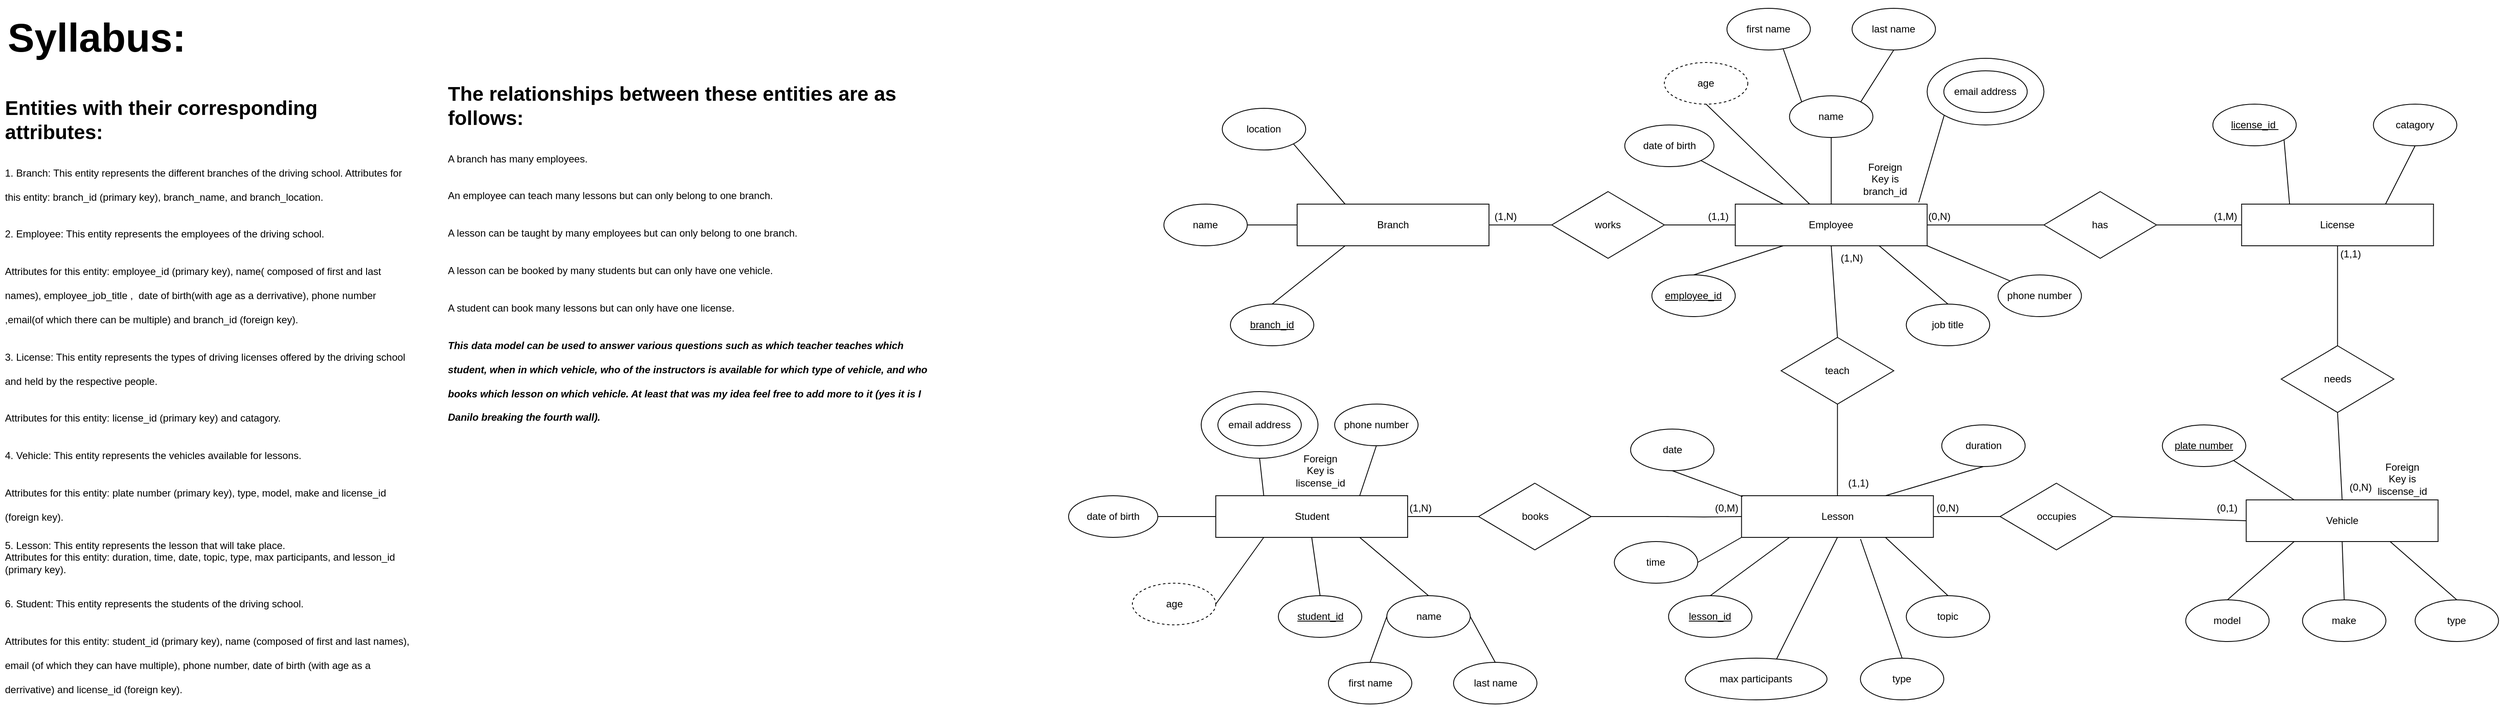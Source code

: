 <mxfile version="22.1.2" type="device">
  <diagram id="R2lEEEUBdFMjLlhIrx00" name="Page-1">
    <mxGraphModel dx="978" dy="571" grid="1" gridSize="10" guides="1" tooltips="1" connect="1" arrows="1" fold="1" page="1" pageScale="1" pageWidth="1100" pageHeight="850" math="0" shadow="0" extFonts="Permanent Marker^https://fonts.googleapis.com/css?family=Permanent+Marker">
      <root>
        <mxCell id="0" />
        <mxCell id="1" parent="0" />
        <mxCell id="PbmmIJs7A0wYKSqM8QZ1-18" value="&lt;h1 style=&quot;&quot;&gt;&lt;span style=&quot;background-color: initial;&quot;&gt;&lt;font style=&quot;font-size: 24px;&quot;&gt;Entities with their corresponding attributes:&lt;/font&gt;&lt;/span&gt;&lt;br&gt;&lt;/h1&gt;&lt;h1&gt;&lt;span style=&quot;font-size: 12px; font-weight: 400;&quot;&gt;1.&lt;span style=&quot;&quot;&gt; &lt;/span&gt;Branch: This entity represents the different branches of the driving school. Attributes for this entity: branch_id (primary key), branch_name, and branch_location.&lt;/span&gt;&lt;/h1&gt;&lt;h1&gt;&lt;span style=&quot;font-size: 12px; font-weight: 400;&quot;&gt;2.&lt;span style=&quot;&quot;&gt; &lt;/span&gt;Employee: This entity represents the employees of the driving school.&amp;nbsp;&lt;/span&gt;&lt;/h1&gt;&lt;h1&gt;&lt;span style=&quot;font-size: 12px; font-weight: 400;&quot;&gt;Attributes for this entity: employee_id (primary key), name( composed of first and last names), employee_job_title ,&amp;nbsp; date of birth(with age as a derrivative), phone number ,email(of which there can be multiple) and branch_id (foreign key).&lt;/span&gt;&lt;/h1&gt;&lt;h1&gt;&lt;span style=&quot;font-size: 12px; font-weight: 400;&quot;&gt;3.&lt;span style=&quot;&quot;&gt; &lt;/span&gt;License: This entity represents the types of driving licenses offered by the driving school and held by the respective people.&amp;nbsp;&lt;/span&gt;&lt;/h1&gt;&lt;h1&gt;&lt;span style=&quot;font-size: 12px; font-weight: 400;&quot;&gt;Attributes for this entity: license_id (primary key) and catagory.&lt;/span&gt;&lt;/h1&gt;&lt;h1&gt;&lt;span style=&quot;font-size: 12px; font-weight: 400;&quot;&gt;4.&lt;span style=&quot;&quot;&gt; &lt;/span&gt;Vehicle: This entity represents the vehicles available for lessons.&amp;nbsp;&lt;/span&gt;&lt;/h1&gt;&lt;h1&gt;&lt;span style=&quot;font-size: 12px; font-weight: 400;&quot;&gt;Attributes for this entity: plate number (primary key), type, model, make and license_id (foreign key).&lt;/span&gt;&lt;/h1&gt;&lt;div&gt;&lt;span style=&quot;font-size: 12px; font-weight: 400;&quot;&gt;5. Lesson: This entity represents the lesson that will take place.&lt;/span&gt;&lt;/div&gt;&lt;div&gt;&lt;span style=&quot;font-size: 12px; font-weight: 400;&quot;&gt;Attributes for this entity: duration, time, date, topic, type, max participants, and lesson_id (primary key).&amp;nbsp;&lt;/span&gt;&lt;/div&gt;&lt;h1&gt;&lt;span style=&quot;font-size: 12px; font-weight: 400;&quot;&gt;6.&lt;span style=&quot;&quot;&gt; &lt;/span&gt;Student: This entity represents the students of the driving school.&amp;nbsp;&lt;/span&gt;&lt;/h1&gt;&lt;h1&gt;&lt;span style=&quot;font-size: 12px; font-weight: 400;&quot;&gt;Attributes for this entity: student_id (primary key), name (composed of first and last names), email (of which they can have multiple), phone number, date of birth (with age as a derrivative) and license_id (foreign key).&lt;/span&gt;&lt;/h1&gt;" style="text;html=1;strokeColor=none;fillColor=none;spacing=5;spacingTop=-20;whiteSpace=wrap;overflow=hidden;rounded=0;" parent="1" vertex="1">
          <mxGeometry x="32.5" y="110" width="497.5" height="740" as="geometry" />
        </mxCell>
        <mxCell id="PbmmIJs7A0wYKSqM8QZ1-19" value="&lt;h1 style=&quot;text-align: left;&quot;&gt;The relationships between these entities are as follows:&lt;/h1&gt;&lt;h1 style=&quot;text-align: left;&quot;&gt;&lt;span style=&quot;font-size: 12px; font-weight: 400;&quot;&gt;A branch has many employees.&lt;/span&gt;&lt;/h1&gt;&lt;h1 style=&quot;text-align: left;&quot;&gt;&lt;span style=&quot;font-size: 12px; font-weight: 400;&quot;&gt;An employee can teach many lessons but can only belong to one branch.&lt;/span&gt;&lt;/h1&gt;&lt;h1 style=&quot;text-align: left;&quot;&gt;&lt;span style=&quot;font-size: 12px; font-weight: 400;&quot;&gt;A lesson can be taught by many employees but can only belong to one branch.&lt;/span&gt;&lt;/h1&gt;&lt;h1 style=&quot;text-align: left;&quot;&gt;&lt;span style=&quot;font-size: 12px; font-weight: 400;&quot;&gt;A lesson can be booked by many students but can only have one vehicle.&lt;/span&gt;&lt;/h1&gt;&lt;h1 style=&quot;text-align: left;&quot;&gt;&lt;span style=&quot;font-size: 12px; font-weight: 400;&quot;&gt;A student can book many lessons but can only have one license.&lt;/span&gt;&lt;/h1&gt;&lt;h1 style=&quot;text-align: left;&quot;&gt;&lt;span style=&quot;font-size: 12px;&quot;&gt;&lt;i&gt;This data model can be used to answer various questions such as which teacher teaches which student, when in which vehicle, who of the instructors is available for which type of vehicle, and who books which lesson on which vehicle. At least that was my idea feel free to add more to it (yes it is I Danilo breaking the fourth wall).&lt;/i&gt;&lt;/span&gt;&lt;/h1&gt;" style="text;html=1;strokeColor=none;fillColor=none;align=center;verticalAlign=middle;whiteSpace=wrap;rounded=0;" parent="1" vertex="1">
          <mxGeometry x="567.5" y="80" width="580" height="450" as="geometry" />
        </mxCell>
        <mxCell id="PbmmIJs7A0wYKSqM8QZ1-20" value="&lt;h1 style=&quot;text-align: left;&quot;&gt;&lt;font style=&quot;font-size: 48px;&quot;&gt;Syllabus:&lt;/font&gt;&lt;/h1&gt;" style="text;html=1;strokeColor=none;fillColor=none;align=center;verticalAlign=middle;whiteSpace=wrap;rounded=0;" parent="1" vertex="1">
          <mxGeometry x="32.5" y="10" width="230" height="70" as="geometry" />
        </mxCell>
        <mxCell id="Eazdyq1h2dUuFc-zY29B-1" value="&lt;u&gt;branch_id&lt;/u&gt;" style="ellipse;whiteSpace=wrap;html=1;" parent="1" vertex="1">
          <mxGeometry x="1507" y="365" width="100" height="50" as="geometry" />
        </mxCell>
        <mxCell id="Eazdyq1h2dUuFc-zY29B-2" style="rounded=0;orthogonalLoop=1;jettySize=auto;html=1;exitX=0.25;exitY=1;exitDx=0;exitDy=0;entryX=0.5;entryY=0;entryDx=0;entryDy=0;endArrow=none;endFill=0;" parent="1" source="Eazdyq1h2dUuFc-zY29B-3" target="Eazdyq1h2dUuFc-zY29B-1" edge="1">
          <mxGeometry relative="1" as="geometry" />
        </mxCell>
        <mxCell id="Eazdyq1h2dUuFc-zY29B-3" value="Branch" style="rounded=0;whiteSpace=wrap;html=1;" parent="1" vertex="1">
          <mxGeometry x="1587" y="245" width="230" height="50" as="geometry" />
        </mxCell>
        <mxCell id="Eazdyq1h2dUuFc-zY29B-4" style="rounded=0;orthogonalLoop=1;jettySize=auto;html=1;exitX=1;exitY=0.5;exitDx=0;exitDy=0;endArrow=none;endFill=0;" parent="1" source="Eazdyq1h2dUuFc-zY29B-5" edge="1">
          <mxGeometry relative="1" as="geometry">
            <mxPoint x="1587.25" y="270" as="targetPoint" />
          </mxGeometry>
        </mxCell>
        <mxCell id="Eazdyq1h2dUuFc-zY29B-5" value="name" style="ellipse;whiteSpace=wrap;html=1;" parent="1" vertex="1">
          <mxGeometry x="1427.25" y="245" width="100" height="50" as="geometry" />
        </mxCell>
        <mxCell id="Eazdyq1h2dUuFc-zY29B-6" style="rounded=0;orthogonalLoop=1;jettySize=auto;html=1;exitX=1;exitY=1;exitDx=0;exitDy=0;entryX=0.25;entryY=0;entryDx=0;entryDy=0;endArrow=none;endFill=0;" parent="1" source="Eazdyq1h2dUuFc-zY29B-7" target="Eazdyq1h2dUuFc-zY29B-3" edge="1">
          <mxGeometry relative="1" as="geometry" />
        </mxCell>
        <mxCell id="Eazdyq1h2dUuFc-zY29B-7" value="location" style="ellipse;whiteSpace=wrap;html=1;" parent="1" vertex="1">
          <mxGeometry x="1497.25" y="130" width="100" height="50" as="geometry" />
        </mxCell>
        <mxCell id="Eazdyq1h2dUuFc-zY29B-8" style="edgeStyle=orthogonalEdgeStyle;rounded=0;orthogonalLoop=1;jettySize=auto;html=1;entryX=1;entryY=0.5;entryDx=0;entryDy=0;endArrow=none;endFill=0;exitX=0;exitY=0.5;exitDx=0;exitDy=0;" parent="1" source="Eazdyq1h2dUuFc-zY29B-10" target="Eazdyq1h2dUuFc-zY29B-3" edge="1">
          <mxGeometry relative="1" as="geometry">
            <mxPoint x="1877.25" y="280" as="sourcePoint" />
          </mxGeometry>
        </mxCell>
        <mxCell id="Eazdyq1h2dUuFc-zY29B-9" value="(1,N)" style="text;html=1;strokeColor=none;fillColor=none;align=center;verticalAlign=middle;whiteSpace=wrap;rounded=0;" parent="1" vertex="1">
          <mxGeometry x="1807" y="245" width="60" height="30" as="geometry" />
        </mxCell>
        <mxCell id="Eazdyq1h2dUuFc-zY29B-10" value="works" style="rhombus;whiteSpace=wrap;html=1;" parent="1" vertex="1">
          <mxGeometry x="1892.25" y="230" width="135" height="80" as="geometry" />
        </mxCell>
        <mxCell id="Eazdyq1h2dUuFc-zY29B-13" value="&lt;u&gt;employee_id&lt;/u&gt;" style="ellipse;whiteSpace=wrap;html=1;" parent="1" vertex="1">
          <mxGeometry x="2012.25" y="330" width="100" height="50" as="geometry" />
        </mxCell>
        <mxCell id="Eazdyq1h2dUuFc-zY29B-14" style="rounded=0;orthogonalLoop=1;jettySize=auto;html=1;exitX=0.25;exitY=1;exitDx=0;exitDy=0;entryX=0.5;entryY=0;entryDx=0;entryDy=0;endArrow=none;endFill=0;" parent="1" source="Eazdyq1h2dUuFc-zY29B-15" target="Eazdyq1h2dUuFc-zY29B-13" edge="1">
          <mxGeometry relative="1" as="geometry" />
        </mxCell>
        <mxCell id="Eazdyq1h2dUuFc-zY29B-39" style="edgeStyle=orthogonalEdgeStyle;rounded=0;orthogonalLoop=1;jettySize=auto;html=1;exitX=1;exitY=0.5;exitDx=0;exitDy=0;entryX=0;entryY=0.5;entryDx=0;entryDy=0;endArrow=none;endFill=0;" parent="1" source="Eazdyq1h2dUuFc-zY29B-15" target="Eazdyq1h2dUuFc-zY29B-38" edge="1">
          <mxGeometry relative="1" as="geometry" />
        </mxCell>
        <mxCell id="Eazdyq1h2dUuFc-zY29B-15" value="Employee" style="rounded=0;whiteSpace=wrap;html=1;" parent="1" vertex="1">
          <mxGeometry x="2112.25" y="245" width="230" height="50" as="geometry" />
        </mxCell>
        <mxCell id="Eazdyq1h2dUuFc-zY29B-16" style="rounded=0;orthogonalLoop=1;jettySize=auto;html=1;exitX=0.5;exitY=0;exitDx=0;exitDy=0;endArrow=none;endFill=0;" parent="1" source="Eazdyq1h2dUuFc-zY29B-17" edge="1">
          <mxGeometry relative="1" as="geometry">
            <mxPoint x="2227.25" y="245" as="targetPoint" />
          </mxGeometry>
        </mxCell>
        <mxCell id="Eazdyq1h2dUuFc-zY29B-17" value="name" style="ellipse;whiteSpace=wrap;html=1;" parent="1" vertex="1">
          <mxGeometry x="2177.25" y="115" width="100" height="50" as="geometry" />
        </mxCell>
        <mxCell id="Eazdyq1h2dUuFc-zY29B-18" style="rounded=0;orthogonalLoop=1;jettySize=auto;html=1;exitX=0.5;exitY=0;exitDx=0;exitDy=0;entryX=0.75;entryY=1;entryDx=0;entryDy=0;endArrow=none;endFill=0;" parent="1" source="Eazdyq1h2dUuFc-zY29B-19" target="Eazdyq1h2dUuFc-zY29B-15" edge="1">
          <mxGeometry relative="1" as="geometry" />
        </mxCell>
        <mxCell id="Eazdyq1h2dUuFc-zY29B-19" value="job title" style="ellipse;whiteSpace=wrap;html=1;" parent="1" vertex="1">
          <mxGeometry x="2317.25" y="365" width="100" height="50" as="geometry" />
        </mxCell>
        <mxCell id="Eazdyq1h2dUuFc-zY29B-20" value="Foreign Key is branch_id" style="text;html=1;strokeColor=none;fillColor=none;align=center;verticalAlign=middle;whiteSpace=wrap;rounded=0;" parent="1" vertex="1">
          <mxGeometry x="2262.25" y="200" width="60" height="30" as="geometry" />
        </mxCell>
        <mxCell id="Eazdyq1h2dUuFc-zY29B-21" style="edgeStyle=orthogonalEdgeStyle;rounded=0;orthogonalLoop=1;jettySize=auto;html=1;exitX=1;exitY=0.5;exitDx=0;exitDy=0;entryX=0;entryY=0.5;entryDx=0;entryDy=0;endArrow=none;endFill=0;" parent="1" source="Eazdyq1h2dUuFc-zY29B-10" target="Eazdyq1h2dUuFc-zY29B-15" edge="1">
          <mxGeometry relative="1" as="geometry">
            <mxPoint x="2032.75" y="270" as="sourcePoint" />
          </mxGeometry>
        </mxCell>
        <mxCell id="Eazdyq1h2dUuFc-zY29B-22" value="(1,1)" style="text;html=1;strokeColor=none;fillColor=none;align=center;verticalAlign=middle;whiteSpace=wrap;rounded=0;" parent="1" vertex="1">
          <mxGeometry x="2062.25" y="245" width="60" height="30" as="geometry" />
        </mxCell>
        <mxCell id="Eazdyq1h2dUuFc-zY29B-23" value="(1,N)" style="text;html=1;strokeColor=none;fillColor=none;align=center;verticalAlign=middle;whiteSpace=wrap;rounded=0;" parent="1" vertex="1">
          <mxGeometry x="2222.25" y="295" width="60" height="30" as="geometry" />
        </mxCell>
        <mxCell id="Eazdyq1h2dUuFc-zY29B-24" style="rounded=0;orthogonalLoop=1;jettySize=auto;html=1;exitX=1;exitY=0;exitDx=0;exitDy=0;entryX=0.5;entryY=1;entryDx=0;entryDy=0;endArrow=none;endFill=0;" parent="1" source="Eazdyq1h2dUuFc-zY29B-17" target="Eazdyq1h2dUuFc-zY29B-25" edge="1">
          <mxGeometry relative="1" as="geometry">
            <mxPoint x="2272.75" y="-45" as="targetPoint" />
          </mxGeometry>
        </mxCell>
        <mxCell id="Eazdyq1h2dUuFc-zY29B-25" value="last name" style="ellipse;whiteSpace=wrap;html=1;" parent="1" vertex="1">
          <mxGeometry x="2252.25" y="10" width="100" height="50" as="geometry" />
        </mxCell>
        <mxCell id="Eazdyq1h2dUuFc-zY29B-26" style="rounded=0;orthogonalLoop=1;jettySize=auto;html=1;entryX=0;entryY=0;entryDx=0;entryDy=0;endArrow=none;endFill=0;exitX=0.676;exitY=0.98;exitDx=0;exitDy=0;exitPerimeter=0;" parent="1" source="Eazdyq1h2dUuFc-zY29B-27" target="Eazdyq1h2dUuFc-zY29B-17" edge="1">
          <mxGeometry relative="1" as="geometry">
            <mxPoint x="2172.75" y="-45" as="targetPoint" />
            <mxPoint x="2169.75" y="65" as="sourcePoint" />
          </mxGeometry>
        </mxCell>
        <mxCell id="Eazdyq1h2dUuFc-zY29B-27" value="first name" style="ellipse;whiteSpace=wrap;html=1;" parent="1" vertex="1">
          <mxGeometry x="2102.25" y="10" width="100" height="50" as="geometry" />
        </mxCell>
        <mxCell id="Eazdyq1h2dUuFc-zY29B-28" value="email address" style="ellipse;whiteSpace=wrap;html=1;" parent="1" vertex="1">
          <mxGeometry x="2342.25" y="70" width="140" height="80" as="geometry" />
        </mxCell>
        <mxCell id="Eazdyq1h2dUuFc-zY29B-113" style="rounded=0;orthogonalLoop=1;jettySize=auto;html=1;exitX=0;exitY=0;exitDx=0;exitDy=0;entryX=1;entryY=1;entryDx=0;entryDy=0;endArrow=none;endFill=0;" parent="1" source="Eazdyq1h2dUuFc-zY29B-30" target="Eazdyq1h2dUuFc-zY29B-15" edge="1">
          <mxGeometry relative="1" as="geometry" />
        </mxCell>
        <mxCell id="Eazdyq1h2dUuFc-zY29B-30" value="phone number" style="ellipse;whiteSpace=wrap;html=1;" parent="1" vertex="1">
          <mxGeometry x="2427.25" y="330" width="100" height="50" as="geometry" />
        </mxCell>
        <mxCell id="Eazdyq1h2dUuFc-zY29B-31" value="email address" style="ellipse;whiteSpace=wrap;html=1;" parent="1" vertex="1">
          <mxGeometry x="2362.25" y="85" width="100" height="50" as="geometry" />
        </mxCell>
        <mxCell id="Eazdyq1h2dUuFc-zY29B-32" style="rounded=0;orthogonalLoop=1;jettySize=auto;html=1;exitX=0;exitY=1;exitDx=0;exitDy=0;entryX=0.956;entryY=-0.04;entryDx=0;entryDy=0;entryPerimeter=0;endArrow=none;endFill=0;" parent="1" source="Eazdyq1h2dUuFc-zY29B-28" target="Eazdyq1h2dUuFc-zY29B-15" edge="1">
          <mxGeometry relative="1" as="geometry" />
        </mxCell>
        <mxCell id="Eazdyq1h2dUuFc-zY29B-33" style="rounded=0;orthogonalLoop=1;jettySize=auto;html=1;exitX=0.25;exitY=0;exitDx=0;exitDy=0;entryX=1;entryY=1;entryDx=0;entryDy=0;endArrow=none;endFill=0;" parent="1" source="Eazdyq1h2dUuFc-zY29B-15" target="Eazdyq1h2dUuFc-zY29B-34" edge="1">
          <mxGeometry relative="1" as="geometry">
            <mxPoint x="2077.25" y="-15" as="targetPoint" />
          </mxGeometry>
        </mxCell>
        <mxCell id="Eazdyq1h2dUuFc-zY29B-34" value="date of birth" style="ellipse;whiteSpace=wrap;html=1;" parent="1" vertex="1">
          <mxGeometry x="1979.75" y="150" width="107" height="50" as="geometry" />
        </mxCell>
        <mxCell id="Eazdyq1h2dUuFc-zY29B-35" style="rounded=0;orthogonalLoop=1;jettySize=auto;html=1;exitX=0.5;exitY=1;exitDx=0;exitDy=0;endArrow=none;endFill=0;" parent="1" source="Eazdyq1h2dUuFc-zY29B-36" target="Eazdyq1h2dUuFc-zY29B-15" edge="1">
          <mxGeometry relative="1" as="geometry" />
        </mxCell>
        <mxCell id="Eazdyq1h2dUuFc-zY29B-36" value="age" style="ellipse;whiteSpace=wrap;html=1;dashed=1;" parent="1" vertex="1">
          <mxGeometry x="2027.25" y="75" width="100" height="50" as="geometry" />
        </mxCell>
        <mxCell id="Eazdyq1h2dUuFc-zY29B-38" value="has" style="rhombus;whiteSpace=wrap;html=1;" parent="1" vertex="1">
          <mxGeometry x="2482.25" y="230" width="135" height="80" as="geometry" />
        </mxCell>
        <mxCell id="Eazdyq1h2dUuFc-zY29B-40" value="(0,N)" style="text;html=1;strokeColor=none;fillColor=none;align=center;verticalAlign=middle;whiteSpace=wrap;rounded=0;" parent="1" vertex="1">
          <mxGeometry x="2327.25" y="245" width="60" height="30" as="geometry" />
        </mxCell>
        <mxCell id="Eazdyq1h2dUuFc-zY29B-41" style="rounded=0;orthogonalLoop=1;jettySize=auto;html=1;exitX=1;exitY=1;exitDx=0;exitDy=0;entryX=0.25;entryY=0;entryDx=0;entryDy=0;endArrow=none;endFill=0;" parent="1" source="Eazdyq1h2dUuFc-zY29B-42" target="Eazdyq1h2dUuFc-zY29B-43" edge="1">
          <mxGeometry relative="1" as="geometry" />
        </mxCell>
        <mxCell id="Eazdyq1h2dUuFc-zY29B-42" value="&lt;u&gt;license_id&amp;nbsp;&lt;/u&gt;" style="ellipse;whiteSpace=wrap;html=1;" parent="1" vertex="1">
          <mxGeometry x="2684.75" y="125" width="100" height="50" as="geometry" />
        </mxCell>
        <mxCell id="Eazdyq1h2dUuFc-zY29B-45" style="rounded=0;orthogonalLoop=1;jettySize=auto;html=1;exitX=0;exitY=0.5;exitDx=0;exitDy=0;entryX=1;entryY=0.5;entryDx=0;entryDy=0;endArrow=none;endFill=0;" parent="1" source="Eazdyq1h2dUuFc-zY29B-43" target="Eazdyq1h2dUuFc-zY29B-38" edge="1">
          <mxGeometry relative="1" as="geometry" />
        </mxCell>
        <mxCell id="Eazdyq1h2dUuFc-zY29B-43" value="License" style="rounded=0;whiteSpace=wrap;html=1;" parent="1" vertex="1">
          <mxGeometry x="2719.25" y="245" width="230" height="50" as="geometry" />
        </mxCell>
        <mxCell id="Eazdyq1h2dUuFc-zY29B-46" style="rounded=0;orthogonalLoop=1;jettySize=auto;html=1;exitX=0.5;exitY=1;exitDx=0;exitDy=0;entryX=0.75;entryY=0;entryDx=0;entryDy=0;endArrow=none;endFill=0;" parent="1" source="Eazdyq1h2dUuFc-zY29B-44" target="Eazdyq1h2dUuFc-zY29B-43" edge="1">
          <mxGeometry relative="1" as="geometry" />
        </mxCell>
        <mxCell id="Eazdyq1h2dUuFc-zY29B-44" value="catagory" style="ellipse;whiteSpace=wrap;html=1;" parent="1" vertex="1">
          <mxGeometry x="2877.25" y="125" width="100" height="50" as="geometry" />
        </mxCell>
        <mxCell id="Eazdyq1h2dUuFc-zY29B-48" style="edgeStyle=orthogonalEdgeStyle;rounded=0;orthogonalLoop=1;jettySize=auto;html=1;exitX=0.5;exitY=0;exitDx=0;exitDy=0;entryX=0.5;entryY=1;entryDx=0;entryDy=0;endArrow=none;endFill=0;" parent="1" source="Eazdyq1h2dUuFc-zY29B-47" target="Eazdyq1h2dUuFc-zY29B-43" edge="1">
          <mxGeometry relative="1" as="geometry" />
        </mxCell>
        <mxCell id="Eazdyq1h2dUuFc-zY29B-62" style="rounded=0;orthogonalLoop=1;jettySize=auto;html=1;exitX=0.5;exitY=1;exitDx=0;exitDy=0;entryX=0.5;entryY=0;entryDx=0;entryDy=0;endArrow=none;endFill=0;" parent="1" source="Eazdyq1h2dUuFc-zY29B-47" target="Eazdyq1h2dUuFc-zY29B-53" edge="1">
          <mxGeometry relative="1" as="geometry" />
        </mxCell>
        <mxCell id="Eazdyq1h2dUuFc-zY29B-47" value="needs" style="rhombus;whiteSpace=wrap;html=1;" parent="1" vertex="1">
          <mxGeometry x="2766.75" y="415" width="135" height="80" as="geometry" />
        </mxCell>
        <mxCell id="Eazdyq1h2dUuFc-zY29B-49" value="(1,M)" style="text;html=1;strokeColor=none;fillColor=none;align=center;verticalAlign=middle;whiteSpace=wrap;rounded=0;" parent="1" vertex="1">
          <mxGeometry x="2669.75" y="245" width="60" height="30" as="geometry" />
        </mxCell>
        <mxCell id="Eazdyq1h2dUuFc-zY29B-50" value="(1,1)" style="text;html=1;strokeColor=none;fillColor=none;align=center;verticalAlign=middle;whiteSpace=wrap;rounded=0;" parent="1" vertex="1">
          <mxGeometry x="2819.75" y="290" width="60" height="30" as="geometry" />
        </mxCell>
        <mxCell id="Eazdyq1h2dUuFc-zY29B-51" value="&lt;u&gt;plate number&lt;/u&gt;" style="ellipse;whiteSpace=wrap;html=1;" parent="1" vertex="1">
          <mxGeometry x="2624.25" y="510" width="100" height="50" as="geometry" />
        </mxCell>
        <mxCell id="Eazdyq1h2dUuFc-zY29B-53" value="Vehicle" style="rounded=0;whiteSpace=wrap;html=1;" parent="1" vertex="1">
          <mxGeometry x="2724.75" y="600" width="230" height="50" as="geometry" />
        </mxCell>
        <mxCell id="Eazdyq1h2dUuFc-zY29B-54" style="rounded=0;orthogonalLoop=1;jettySize=auto;html=1;exitX=0.5;exitY=0;exitDx=0;exitDy=0;entryX=0.75;entryY=1;entryDx=0;entryDy=0;endArrow=none;endFill=0;" parent="1" source="Eazdyq1h2dUuFc-zY29B-55" target="Eazdyq1h2dUuFc-zY29B-53" edge="1">
          <mxGeometry relative="1" as="geometry" />
        </mxCell>
        <mxCell id="Eazdyq1h2dUuFc-zY29B-55" value="type" style="ellipse;whiteSpace=wrap;html=1;" parent="1" vertex="1">
          <mxGeometry x="2927.25" y="720" width="100" height="50" as="geometry" />
        </mxCell>
        <mxCell id="Eazdyq1h2dUuFc-zY29B-56" value="Foreign Key is liscense_id" style="text;html=1;strokeColor=none;fillColor=none;align=center;verticalAlign=middle;whiteSpace=wrap;rounded=0;" parent="1" vertex="1">
          <mxGeometry x="2882.25" y="560" width="60" height="30" as="geometry" />
        </mxCell>
        <mxCell id="Eazdyq1h2dUuFc-zY29B-57" value="(0,N)" style="text;html=1;strokeColor=none;fillColor=none;align=center;verticalAlign=middle;whiteSpace=wrap;rounded=0;" parent="1" vertex="1">
          <mxGeometry x="2832.25" y="570" width="60" height="30" as="geometry" />
        </mxCell>
        <mxCell id="Eazdyq1h2dUuFc-zY29B-58" style="rounded=0;orthogonalLoop=1;jettySize=auto;html=1;exitX=0.5;exitY=0;exitDx=0;exitDy=0;entryX=0.5;entryY=1;entryDx=0;entryDy=0;endArrow=none;endFill=0;" parent="1" source="Eazdyq1h2dUuFc-zY29B-59" target="Eazdyq1h2dUuFc-zY29B-53" edge="1">
          <mxGeometry relative="1" as="geometry" />
        </mxCell>
        <mxCell id="Eazdyq1h2dUuFc-zY29B-59" value="make" style="ellipse;whiteSpace=wrap;html=1;" parent="1" vertex="1">
          <mxGeometry x="2792.25" y="720" width="100" height="50" as="geometry" />
        </mxCell>
        <mxCell id="Eazdyq1h2dUuFc-zY29B-60" style="rounded=0;orthogonalLoop=1;jettySize=auto;html=1;exitX=0.5;exitY=0;exitDx=0;exitDy=0;entryX=0.25;entryY=1;entryDx=0;entryDy=0;endArrow=none;endFill=0;" parent="1" source="Eazdyq1h2dUuFc-zY29B-61" target="Eazdyq1h2dUuFc-zY29B-53" edge="1">
          <mxGeometry relative="1" as="geometry" />
        </mxCell>
        <mxCell id="Eazdyq1h2dUuFc-zY29B-61" value="model" style="ellipse;whiteSpace=wrap;html=1;" parent="1" vertex="1">
          <mxGeometry x="2652.25" y="720" width="100" height="50" as="geometry" />
        </mxCell>
        <mxCell id="Eazdyq1h2dUuFc-zY29B-63" value="&lt;u&gt;student_id&lt;/u&gt;" style="ellipse;whiteSpace=wrap;html=1;" parent="1" vertex="1">
          <mxGeometry x="1564.5" y="715" width="100" height="50" as="geometry" />
        </mxCell>
        <mxCell id="Eazdyq1h2dUuFc-zY29B-64" style="rounded=0;orthogonalLoop=1;jettySize=auto;html=1;exitX=0.5;exitY=1;exitDx=0;exitDy=0;entryX=0.5;entryY=0;entryDx=0;entryDy=0;endArrow=none;endFill=0;" parent="1" source="Eazdyq1h2dUuFc-zY29B-66" target="Eazdyq1h2dUuFc-zY29B-63" edge="1">
          <mxGeometry relative="1" as="geometry" />
        </mxCell>
        <mxCell id="Eazdyq1h2dUuFc-zY29B-65" style="edgeStyle=orthogonalEdgeStyle;rounded=0;orthogonalLoop=1;jettySize=auto;html=1;exitX=1;exitY=0.5;exitDx=0;exitDy=0;entryX=0;entryY=0.5;entryDx=0;entryDy=0;endArrow=none;endFill=0;" parent="1" source="Eazdyq1h2dUuFc-zY29B-66" target="Eazdyq1h2dUuFc-zY29B-71" edge="1">
          <mxGeometry relative="1" as="geometry" />
        </mxCell>
        <mxCell id="Eazdyq1h2dUuFc-zY29B-66" value="Student" style="rounded=0;whiteSpace=wrap;html=1;" parent="1" vertex="1">
          <mxGeometry x="1489.5" y="595" width="230" height="50" as="geometry" />
        </mxCell>
        <mxCell id="Eazdyq1h2dUuFc-zY29B-67" style="rounded=0;orthogonalLoop=1;jettySize=auto;html=1;exitX=0.5;exitY=0;exitDx=0;exitDy=0;entryX=0.75;entryY=1;entryDx=0;entryDy=0;endArrow=none;endFill=0;" parent="1" source="Eazdyq1h2dUuFc-zY29B-68" target="Eazdyq1h2dUuFc-zY29B-66" edge="1">
          <mxGeometry relative="1" as="geometry" />
        </mxCell>
        <mxCell id="Eazdyq1h2dUuFc-zY29B-68" value="name" style="ellipse;whiteSpace=wrap;html=1;" parent="1" vertex="1">
          <mxGeometry x="1694.5" y="715" width="100" height="50" as="geometry" />
        </mxCell>
        <mxCell id="Eazdyq1h2dUuFc-zY29B-69" value="Foreign Key is liscense_id" style="text;html=1;strokeColor=none;fillColor=none;align=center;verticalAlign=middle;whiteSpace=wrap;rounded=0;" parent="1" vertex="1">
          <mxGeometry x="1584.5" y="550" width="60" height="30" as="geometry" />
        </mxCell>
        <mxCell id="Eazdyq1h2dUuFc-zY29B-70" style="edgeStyle=orthogonalEdgeStyle;rounded=0;orthogonalLoop=1;jettySize=auto;html=1;exitX=1;exitY=0.5;exitDx=0;exitDy=0;endArrow=none;endFill=0;" parent="1" source="Eazdyq1h2dUuFc-zY29B-71" edge="1">
          <mxGeometry relative="1" as="geometry">
            <mxPoint x="2032.25" y="620" as="targetPoint" />
          </mxGeometry>
        </mxCell>
        <mxCell id="Eazdyq1h2dUuFc-zY29B-71" value="books" style="rhombus;whiteSpace=wrap;html=1;" parent="1" vertex="1">
          <mxGeometry x="1804.5" y="580" width="135" height="80" as="geometry" />
        </mxCell>
        <mxCell id="Eazdyq1h2dUuFc-zY29B-73" value="(1,N)" style="text;html=1;strokeColor=none;fillColor=none;align=center;verticalAlign=middle;whiteSpace=wrap;rounded=0;" parent="1" vertex="1">
          <mxGeometry x="1704.5" y="595" width="60" height="30" as="geometry" />
        </mxCell>
        <mxCell id="Eazdyq1h2dUuFc-zY29B-76" style="rounded=0;orthogonalLoop=1;jettySize=auto;html=1;exitX=0.5;exitY=0;exitDx=0;exitDy=0;entryX=1;entryY=0.5;entryDx=0;entryDy=0;endArrow=none;endFill=0;" parent="1" source="Eazdyq1h2dUuFc-zY29B-77" target="Eazdyq1h2dUuFc-zY29B-68" edge="1">
          <mxGeometry relative="1" as="geometry">
            <mxPoint x="1742" y="725" as="targetPoint" />
          </mxGeometry>
        </mxCell>
        <mxCell id="Eazdyq1h2dUuFc-zY29B-77" value="last name" style="ellipse;whiteSpace=wrap;html=1;" parent="1" vertex="1">
          <mxGeometry x="1774.5" y="795" width="100" height="50" as="geometry" />
        </mxCell>
        <mxCell id="Eazdyq1h2dUuFc-zY29B-78" style="rounded=0;orthogonalLoop=1;jettySize=auto;html=1;exitX=0.5;exitY=0;exitDx=0;exitDy=0;entryX=0;entryY=0.5;entryDx=0;entryDy=0;endArrow=none;endFill=0;" parent="1" source="Eazdyq1h2dUuFc-zY29B-79" target="Eazdyq1h2dUuFc-zY29B-68" edge="1">
          <mxGeometry relative="1" as="geometry">
            <mxPoint x="1644" y="740" as="targetPoint" />
          </mxGeometry>
        </mxCell>
        <mxCell id="Eazdyq1h2dUuFc-zY29B-79" value="first name" style="ellipse;whiteSpace=wrap;html=1;" parent="1" vertex="1">
          <mxGeometry x="1624.5" y="795" width="100" height="50" as="geometry" />
        </mxCell>
        <mxCell id="Eazdyq1h2dUuFc-zY29B-87" style="rounded=0;orthogonalLoop=1;jettySize=auto;html=1;exitX=0.5;exitY=1;exitDx=0;exitDy=0;entryX=0.25;entryY=0;entryDx=0;entryDy=0;endArrow=none;endFill=0;" parent="1" source="Eazdyq1h2dUuFc-zY29B-80" target="Eazdyq1h2dUuFc-zY29B-66" edge="1">
          <mxGeometry relative="1" as="geometry" />
        </mxCell>
        <mxCell id="Eazdyq1h2dUuFc-zY29B-80" value="email address" style="ellipse;whiteSpace=wrap;html=1;" parent="1" vertex="1">
          <mxGeometry x="1472" y="470" width="140" height="80" as="geometry" />
        </mxCell>
        <mxCell id="Eazdyq1h2dUuFc-zY29B-88" style="rounded=0;orthogonalLoop=1;jettySize=auto;html=1;exitX=0.5;exitY=1;exitDx=0;exitDy=0;entryX=0.75;entryY=0;entryDx=0;entryDy=0;endArrow=none;endFill=0;" parent="1" source="Eazdyq1h2dUuFc-zY29B-81" target="Eazdyq1h2dUuFc-zY29B-66" edge="1">
          <mxGeometry relative="1" as="geometry" />
        </mxCell>
        <mxCell id="Eazdyq1h2dUuFc-zY29B-81" value="phone number" style="ellipse;whiteSpace=wrap;html=1;" parent="1" vertex="1">
          <mxGeometry x="1632" y="485" width="100" height="50" as="geometry" />
        </mxCell>
        <mxCell id="Eazdyq1h2dUuFc-zY29B-82" value="email address" style="ellipse;whiteSpace=wrap;html=1;" parent="1" vertex="1">
          <mxGeometry x="1492" y="485" width="100" height="50" as="geometry" />
        </mxCell>
        <mxCell id="Eazdyq1h2dUuFc-zY29B-83" style="rounded=0;orthogonalLoop=1;jettySize=auto;html=1;exitX=1;exitY=0.5;exitDx=0;exitDy=0;entryX=0;entryY=0.5;entryDx=0;entryDy=0;endArrow=none;endFill=0;" parent="1" source="Eazdyq1h2dUuFc-zY29B-84" target="Eazdyq1h2dUuFc-zY29B-66" edge="1">
          <mxGeometry relative="1" as="geometry" />
        </mxCell>
        <mxCell id="Eazdyq1h2dUuFc-zY29B-84" value="date of birth" style="ellipse;whiteSpace=wrap;html=1;" parent="1" vertex="1">
          <mxGeometry x="1313" y="595" width="107" height="50" as="geometry" />
        </mxCell>
        <mxCell id="Eazdyq1h2dUuFc-zY29B-85" value="age" style="ellipse;whiteSpace=wrap;html=1;dashed=1;" parent="1" vertex="1">
          <mxGeometry x="1389.5" y="700" width="100" height="50" as="geometry" />
        </mxCell>
        <mxCell id="Eazdyq1h2dUuFc-zY29B-86" style="rounded=0;orthogonalLoop=1;jettySize=auto;html=1;exitX=0.25;exitY=1;exitDx=0;exitDy=0;entryX=1;entryY=0.5;entryDx=0;entryDy=0;endArrow=none;endFill=0;" parent="1" source="Eazdyq1h2dUuFc-zY29B-66" target="Eazdyq1h2dUuFc-zY29B-85" edge="1">
          <mxGeometry relative="1" as="geometry">
            <mxPoint x="1532.5" y="725" as="sourcePoint" />
          </mxGeometry>
        </mxCell>
        <mxCell id="Eazdyq1h2dUuFc-zY29B-89" value="&lt;u&gt;lesson_id&lt;/u&gt;" style="ellipse;whiteSpace=wrap;html=1;" parent="1" vertex="1">
          <mxGeometry x="2032.25" y="715" width="100" height="50" as="geometry" />
        </mxCell>
        <mxCell id="Eazdyq1h2dUuFc-zY29B-90" style="rounded=0;orthogonalLoop=1;jettySize=auto;html=1;exitX=0.25;exitY=1;exitDx=0;exitDy=0;entryX=0.5;entryY=0;entryDx=0;entryDy=0;endArrow=none;endFill=0;" parent="1" source="Eazdyq1h2dUuFc-zY29B-91" target="Eazdyq1h2dUuFc-zY29B-89" edge="1">
          <mxGeometry relative="1" as="geometry" />
        </mxCell>
        <mxCell id="Eazdyq1h2dUuFc-zY29B-91" value="Lesson" style="rounded=0;whiteSpace=wrap;html=1;" parent="1" vertex="1">
          <mxGeometry x="2119.75" y="595" width="230" height="50" as="geometry" />
        </mxCell>
        <mxCell id="Eazdyq1h2dUuFc-zY29B-92" value="type" style="ellipse;whiteSpace=wrap;html=1;" parent="1" vertex="1">
          <mxGeometry x="2262.25" y="790" width="100" height="50" as="geometry" />
        </mxCell>
        <mxCell id="Eazdyq1h2dUuFc-zY29B-93" style="rounded=0;orthogonalLoop=1;jettySize=auto;html=1;exitX=0.5;exitY=0;exitDx=0;exitDy=0;entryX=0.75;entryY=1;entryDx=0;entryDy=0;endArrow=none;endFill=0;" parent="1" source="Eazdyq1h2dUuFc-zY29B-94" target="Eazdyq1h2dUuFc-zY29B-91" edge="1">
          <mxGeometry relative="1" as="geometry" />
        </mxCell>
        <mxCell id="Eazdyq1h2dUuFc-zY29B-94" value="topic" style="ellipse;whiteSpace=wrap;html=1;" parent="1" vertex="1">
          <mxGeometry x="2317.25" y="715" width="100" height="50" as="geometry" />
        </mxCell>
        <mxCell id="Eazdyq1h2dUuFc-zY29B-95" style="rounded=0;orthogonalLoop=1;jettySize=auto;html=1;exitX=0.5;exitY=1;exitDx=0;exitDy=0;entryX=0.75;entryY=0;entryDx=0;entryDy=0;endArrow=none;endFill=0;" parent="1" source="Eazdyq1h2dUuFc-zY29B-96" target="Eazdyq1h2dUuFc-zY29B-91" edge="1">
          <mxGeometry relative="1" as="geometry" />
        </mxCell>
        <mxCell id="Eazdyq1h2dUuFc-zY29B-96" value="duration" style="ellipse;whiteSpace=wrap;html=1;" parent="1" vertex="1">
          <mxGeometry x="2359.75" y="510" width="100" height="50" as="geometry" />
        </mxCell>
        <mxCell id="Eazdyq1h2dUuFc-zY29B-97" style="rounded=0;orthogonalLoop=1;jettySize=auto;html=1;exitX=0.5;exitY=1;exitDx=0;exitDy=0;entryX=0.5;entryY=1;entryDx=0;entryDy=0;endArrow=none;endFill=0;" parent="1" source="Eazdyq1h2dUuFc-zY29B-98" target="Eazdyq1h2dUuFc-zY29B-91" edge="1">
          <mxGeometry relative="1" as="geometry">
            <mxPoint x="2018.75" y="595" as="targetPoint" />
          </mxGeometry>
        </mxCell>
        <mxCell id="Eazdyq1h2dUuFc-zY29B-98" value="max participants" style="ellipse;whiteSpace=wrap;html=1;" parent="1" vertex="1">
          <mxGeometry x="2052.25" y="790" width="170" height="50" as="geometry" />
        </mxCell>
        <mxCell id="Eazdyq1h2dUuFc-zY29B-99" style="rounded=0;orthogonalLoop=1;jettySize=auto;html=1;exitX=0.5;exitY=1;exitDx=0;exitDy=0;entryX=0.812;entryY=0.036;entryDx=0;entryDy=0;endArrow=none;endFill=0;entryPerimeter=0;" parent="1" source="Eazdyq1h2dUuFc-zY29B-100" target="Eazdyq1h2dUuFc-zY29B-107" edge="1">
          <mxGeometry relative="1" as="geometry" />
        </mxCell>
        <mxCell id="Eazdyq1h2dUuFc-zY29B-100" value="date" style="ellipse;whiteSpace=wrap;html=1;" parent="1" vertex="1">
          <mxGeometry x="1986.75" y="515" width="100" height="50" as="geometry" />
        </mxCell>
        <mxCell id="Eazdyq1h2dUuFc-zY29B-101" style="edgeStyle=orthogonalEdgeStyle;rounded=0;orthogonalLoop=1;jettySize=auto;html=1;exitX=0;exitY=0.5;exitDx=0;exitDy=0;entryX=1;entryY=0.5;entryDx=0;entryDy=0;endArrow=none;endFill=0;" parent="1" source="Eazdyq1h2dUuFc-zY29B-102" target="Eazdyq1h2dUuFc-zY29B-91" edge="1">
          <mxGeometry relative="1" as="geometry" />
        </mxCell>
        <mxCell id="Eazdyq1h2dUuFc-zY29B-111" style="rounded=0;orthogonalLoop=1;jettySize=auto;html=1;exitX=1;exitY=0.5;exitDx=0;exitDy=0;entryX=0;entryY=0.5;entryDx=0;entryDy=0;endArrow=none;endFill=0;" parent="1" source="Eazdyq1h2dUuFc-zY29B-102" target="Eazdyq1h2dUuFc-zY29B-53" edge="1">
          <mxGeometry relative="1" as="geometry" />
        </mxCell>
        <mxCell id="Eazdyq1h2dUuFc-zY29B-102" value="occupies" style="rhombus;whiteSpace=wrap;html=1;" parent="1" vertex="1">
          <mxGeometry x="2429.75" y="580" width="135" height="80" as="geometry" />
        </mxCell>
        <mxCell id="Eazdyq1h2dUuFc-zY29B-103" value="(0,N)" style="text;html=1;strokeColor=none;fillColor=none;align=center;verticalAlign=middle;whiteSpace=wrap;rounded=0;" parent="1" vertex="1">
          <mxGeometry x="2337.25" y="595" width="60" height="30" as="geometry" />
        </mxCell>
        <mxCell id="Eazdyq1h2dUuFc-zY29B-104" value="(1,1)" style="text;html=1;strokeColor=none;fillColor=none;align=center;verticalAlign=middle;whiteSpace=wrap;rounded=0;" parent="1" vertex="1">
          <mxGeometry x="2229.75" y="565" width="60" height="30" as="geometry" />
        </mxCell>
        <mxCell id="Eazdyq1h2dUuFc-zY29B-105" style="rounded=0;orthogonalLoop=1;jettySize=auto;html=1;exitX=0.5;exitY=0;exitDx=0;exitDy=0;entryX=0.62;entryY=1.04;entryDx=0;entryDy=0;entryPerimeter=0;endArrow=none;endFill=0;" parent="1" source="Eazdyq1h2dUuFc-zY29B-92" target="Eazdyq1h2dUuFc-zY29B-91" edge="1">
          <mxGeometry relative="1" as="geometry" />
        </mxCell>
        <mxCell id="Eazdyq1h2dUuFc-zY29B-106" style="edgeStyle=orthogonalEdgeStyle;rounded=0;orthogonalLoop=1;jettySize=auto;html=1;exitX=1;exitY=0.5;exitDx=0;exitDy=0;entryX=0;entryY=0.5;entryDx=0;entryDy=0;endArrow=none;endFill=0;" parent="1" target="Eazdyq1h2dUuFc-zY29B-91" edge="1">
          <mxGeometry relative="1" as="geometry">
            <mxPoint x="2027.75" y="620" as="sourcePoint" />
          </mxGeometry>
        </mxCell>
        <mxCell id="Eazdyq1h2dUuFc-zY29B-107" value="(0,M)" style="text;html=1;strokeColor=none;fillColor=none;align=center;verticalAlign=middle;whiteSpace=wrap;rounded=0;" parent="1" vertex="1">
          <mxGeometry x="2072.25" y="595" width="60" height="30" as="geometry" />
        </mxCell>
        <mxCell id="Eazdyq1h2dUuFc-zY29B-112" style="rounded=0;orthogonalLoop=1;jettySize=auto;html=1;exitX=1;exitY=0.5;exitDx=0;exitDy=0;entryX=0;entryY=1;entryDx=0;entryDy=0;endArrow=none;endFill=0;" parent="1" source="Eazdyq1h2dUuFc-zY29B-108" target="Eazdyq1h2dUuFc-zY29B-91" edge="1">
          <mxGeometry relative="1" as="geometry" />
        </mxCell>
        <mxCell id="Eazdyq1h2dUuFc-zY29B-108" value="time" style="ellipse;whiteSpace=wrap;html=1;" parent="1" vertex="1">
          <mxGeometry x="1967.25" y="650" width="100" height="50" as="geometry" />
        </mxCell>
        <mxCell id="Eazdyq1h2dUuFc-zY29B-110" style="rounded=0;orthogonalLoop=1;jettySize=auto;html=1;exitX=1;exitY=1;exitDx=0;exitDy=0;entryX=0.25;entryY=0;entryDx=0;entryDy=0;endArrow=none;endFill=0;" parent="1" source="Eazdyq1h2dUuFc-zY29B-51" target="Eazdyq1h2dUuFc-zY29B-53" edge="1">
          <mxGeometry relative="1" as="geometry" />
        </mxCell>
        <mxCell id="Eazdyq1h2dUuFc-zY29B-116" style="rounded=0;orthogonalLoop=1;jettySize=auto;html=1;exitX=0.5;exitY=0;exitDx=0;exitDy=0;entryX=0.5;entryY=1;entryDx=0;entryDy=0;endArrow=none;endFill=0;" parent="1" source="Eazdyq1h2dUuFc-zY29B-114" target="Eazdyq1h2dUuFc-zY29B-15" edge="1">
          <mxGeometry relative="1" as="geometry" />
        </mxCell>
        <mxCell id="Eazdyq1h2dUuFc-zY29B-119" style="edgeStyle=orthogonalEdgeStyle;rounded=0;orthogonalLoop=1;jettySize=auto;html=1;exitX=0.5;exitY=1;exitDx=0;exitDy=0;entryX=0.5;entryY=0;entryDx=0;entryDy=0;endArrow=none;endFill=0;" parent="1" source="Eazdyq1h2dUuFc-zY29B-114" target="Eazdyq1h2dUuFc-zY29B-91" edge="1">
          <mxGeometry relative="1" as="geometry" />
        </mxCell>
        <mxCell id="Eazdyq1h2dUuFc-zY29B-114" value="teach" style="rhombus;whiteSpace=wrap;html=1;" parent="1" vertex="1">
          <mxGeometry x="2167.25" y="405" width="135" height="80" as="geometry" />
        </mxCell>
        <mxCell id="Eazdyq1h2dUuFc-zY29B-120" value="(0,1)" style="text;html=1;strokeColor=none;fillColor=none;align=center;verticalAlign=middle;whiteSpace=wrap;rounded=0;" parent="1" vertex="1">
          <mxGeometry x="2672.25" y="595" width="60" height="30" as="geometry" />
        </mxCell>
      </root>
    </mxGraphModel>
  </diagram>
</mxfile>
